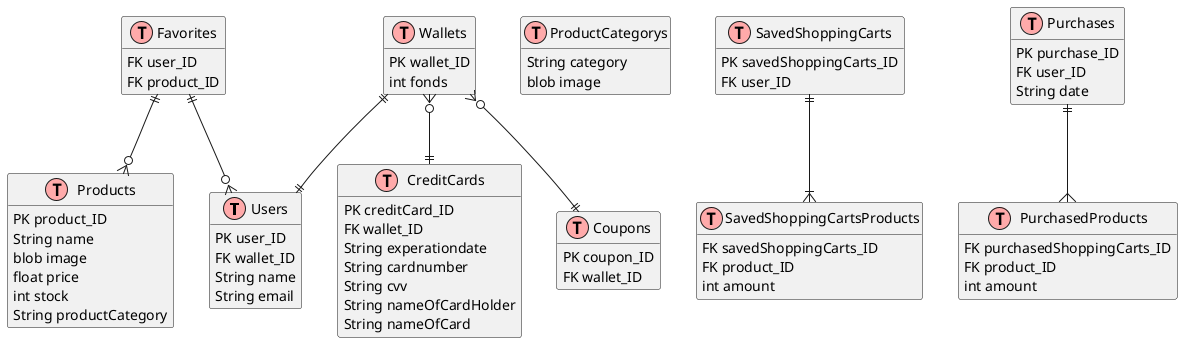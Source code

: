 @startuml
!define table(x) class x << (T,#FFAAAA) >>
hide methods
hide stereotypes

table(Users) {
    PK user_ID
    FK wallet_ID
    String name
    String email
}

table(Products) {
    PK product_ID
    String name
    blob image
    float price
    int stock
    String productCategory
}

table(Favorites) {
    FK user_ID
    FK product_ID
}

table(Wallets) {
    PK wallet_ID
    int fonds
}

table(CreditCards) {
    PK creditCard_ID
    FK wallet_ID
    String experationdate
    String cardnumber
    String cvv
    String nameOfCardHolder
    String nameOfCard
}

table(Coupons) {
    PK coupon_ID
    FK wallet_ID
}

table(ProductCategorys) {
    String category
    blob image
}

table(SavedShoppingCarts) {
    PK savedShoppingCarts_ID
    FK user_ID
}

table(SavedShoppingCartsProducts){
    FK savedShoppingCarts_ID
    FK product_ID
    int amount
}

table(Purchases) {
    PK purchase_ID
    FK user_ID
    String date
}

table(PurchasedProducts) {
    FK purchasedShoppingCarts_ID
    FK product_ID
    int amount
}

Wallets ||--|| Users
Wallets }o--|| CreditCards
Wallets }o--|| Coupons

Favorites ||--o{ Users
Favorites ||--o{ Products

SavedShoppingCarts ||--|{ SavedShoppingCartsProducts
Purchases ||--{ PurchasedProducts

@enduml